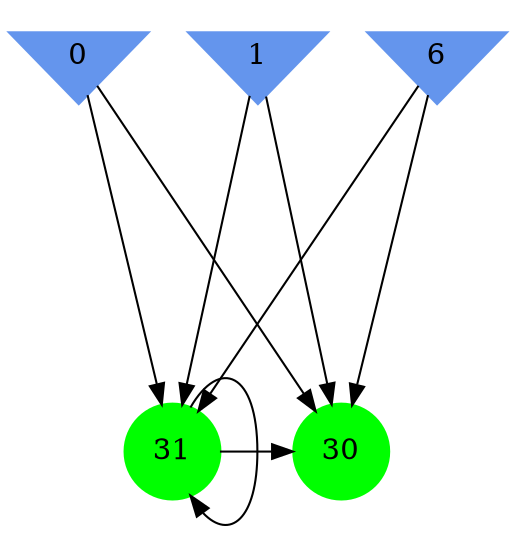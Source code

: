 digraph brain {
	ranksep=2.0;
	0 [shape=invtriangle,style=filled,color=cornflowerblue];
	1 [shape=invtriangle,style=filled,color=cornflowerblue];
	6 [shape=invtriangle,style=filled,color=cornflowerblue];
	30 [shape=circle,style=filled,color=green];
	31 [shape=circle,style=filled,color=green];
	0	->	30;
	0	->	31;
	31	->	30;
	31	->	31;
	1	->	30;
	1	->	31;
	6	->	30;
	6	->	31;
	{ rank=same; 0; 1; 6; }
	{ rank=same; }
	{ rank=same; 30; 31; }
}
